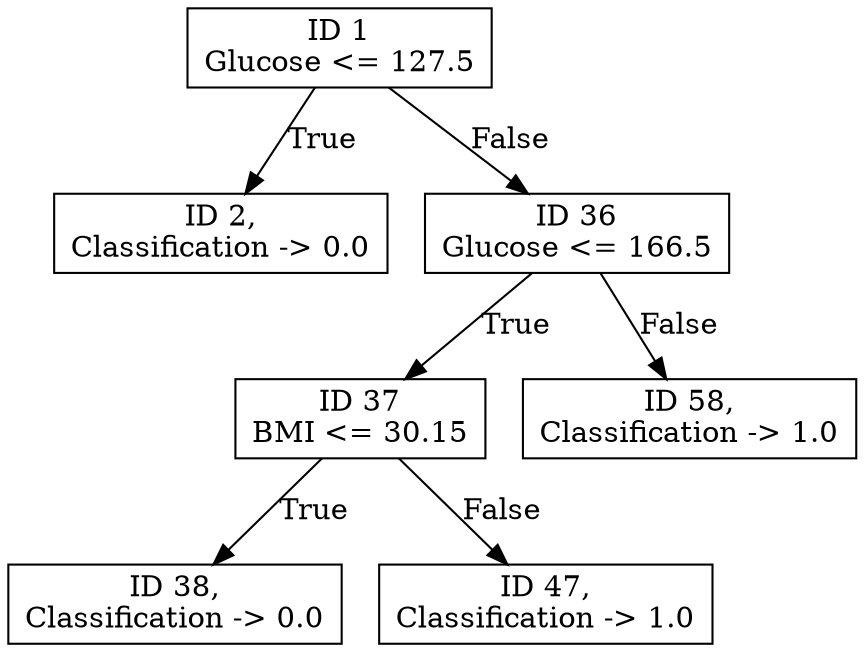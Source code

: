 digraph "Decision Tree" {
	node [shape=rectangle]
	"ID 1
Glucose <= 127.5
" -> "ID 2,
Classification -> 0.0
" [label=True]
	"ID 1
Glucose <= 127.5
" -> "ID 36
Glucose <= 166.5
" [label=False]
	"ID 36
Glucose <= 166.5
" -> "ID 37
BMI <= 30.15
" [label=True]
	"ID 36
Glucose <= 166.5
" -> "ID 58,
Classification -> 1.0
" [label=False]
	"ID 37
BMI <= 30.15
" -> "ID 38,
Classification -> 0.0
" [label=True]
	"ID 37
BMI <= 30.15
" -> "ID 47,
Classification -> 1.0
" [label=False]
}
